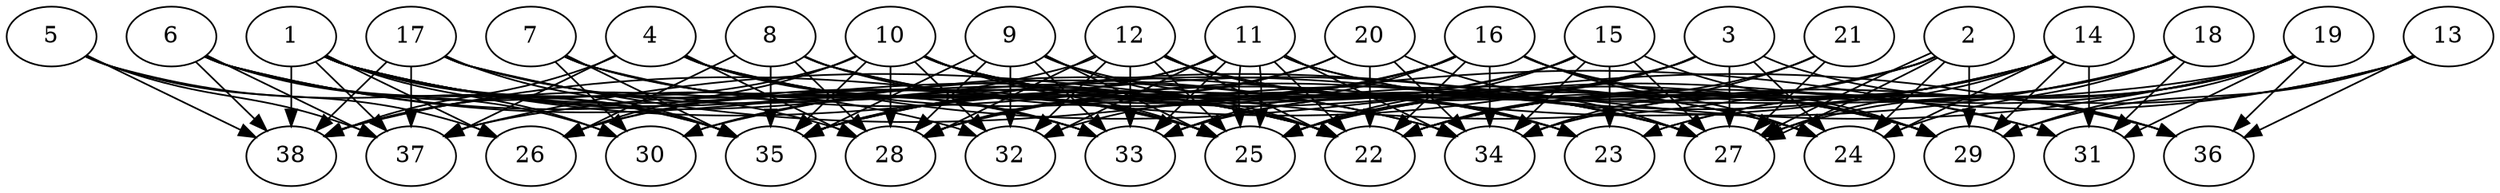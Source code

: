 // DAG (tier=3-complex, mode=data, n=38, ccr=0.501, fat=0.873, density=0.673, regular=0.254, jump=0.349, mindata=4194304, maxdata=33554432)
// DAG automatically generated by daggen at Sun Aug 24 16:33:35 2025
// /home/ermia/Project/Environments/daggen/bin/daggen --dot --ccr 0.501 --fat 0.873 --regular 0.254 --density 0.673 --jump 0.349 --mindata 4194304 --maxdata 33554432 -n 38 
digraph G {
  1 [size="2069591217544364032000", alpha="0.04", expect_size="1034795608772182016000"]
  1 -> 22 [size ="1299211039539200"]
  1 -> 25 [size ="1299211039539200"]
  1 -> 26 [size ="1299211039539200"]
  1 -> 27 [size ="1299211039539200"]
  1 -> 28 [size ="1299211039539200"]
  1 -> 30 [size ="1299211039539200"]
  1 -> 34 [size ="1299211039539200"]
  1 -> 35 [size ="1299211039539200"]
  1 -> 37 [size ="1299211039539200"]
  1 -> 38 [size ="1299211039539200"]
  2 [size="1281016543068955869184", alpha="0.07", expect_size="640508271534477934592"]
  2 -> 22 [size ="943611327807488"]
  2 -> 24 [size ="943611327807488"]
  2 -> 27 [size ="943611327807488"]
  2 -> 27 [size ="943611327807488"]
  2 -> 29 [size ="943611327807488"]
  2 -> 33 [size ="943611327807488"]
  2 -> 37 [size ="943611327807488"]
  3 [size="153549690156161088", alpha="0.18", expect_size="76774845078080544"]
  3 -> 24 [size ="2696209206607872"]
  3 -> 25 [size ="2696209206607872"]
  3 -> 27 [size ="2696209206607872"]
  3 -> 33 [size ="2696209206607872"]
  3 -> 36 [size ="2696209206607872"]
  3 -> 38 [size ="2696209206607872"]
  4 [size="82757089033694544", alpha="0.02", expect_size="41378544516847272"]
  4 -> 25 [size ="1355130129612800"]
  4 -> 27 [size ="1355130129612800"]
  4 -> 28 [size ="1355130129612800"]
  4 -> 33 [size ="1355130129612800"]
  4 -> 36 [size ="1355130129612800"]
  4 -> 37 [size ="1355130129612800"]
  4 -> 38 [size ="1355130129612800"]
  5 [size="23066348054772232192", alpha="0.18", expect_size="11533174027386116096"]
  5 -> 26 [size ="7601172756037632"]
  5 -> 35 [size ="7601172756037632"]
  5 -> 37 [size ="7601172756037632"]
  5 -> 38 [size ="7601172756037632"]
  6 [size="113195597634392293376", alpha="0.03", expect_size="56597798817196146688"]
  6 -> 22 [size ="187201652523008"]
  6 -> 30 [size ="187201652523008"]
  6 -> 32 [size ="187201652523008"]
  6 -> 34 [size ="187201652523008"]
  6 -> 35 [size ="187201652523008"]
  6 -> 37 [size ="187201652523008"]
  6 -> 38 [size ="187201652523008"]
  7 [size="4777923169347864363008", alpha="0.10", expect_size="2388961584673932181504"]
  7 -> 23 [size ="2269426359468032"]
  7 -> 25 [size ="2269426359468032"]
  7 -> 30 [size ="2269426359468032"]
  7 -> 33 [size ="2269426359468032"]
  7 -> 35 [size ="2269426359468032"]
  8 [size="24818956923252436992", alpha="0.05", expect_size="12409478461626218496"]
  8 -> 23 [size ="8469030222430208"]
  8 -> 24 [size ="8469030222430208"]
  8 -> 25 [size ="8469030222430208"]
  8 -> 26 [size ="8469030222430208"]
  8 -> 28 [size ="8469030222430208"]
  8 -> 35 [size ="8469030222430208"]
  9 [size="464170100389986880", alpha="0.03", expect_size="232085050194993440"]
  9 -> 22 [size ="7792249140150272"]
  9 -> 25 [size ="7792249140150272"]
  9 -> 27 [size ="7792249140150272"]
  9 -> 28 [size ="7792249140150272"]
  9 -> 32 [size ="7792249140150272"]
  9 -> 33 [size ="7792249140150272"]
  9 -> 35 [size ="7792249140150272"]
  10 [size="49010049530700976", alpha="0.15", expect_size="24505024765350488"]
  10 -> 22 [size ="1240182552526848"]
  10 -> 24 [size ="1240182552526848"]
  10 -> 25 [size ="1240182552526848"]
  10 -> 26 [size ="1240182552526848"]
  10 -> 27 [size ="1240182552526848"]
  10 -> 28 [size ="1240182552526848"]
  10 -> 29 [size ="1240182552526848"]
  10 -> 32 [size ="1240182552526848"]
  10 -> 35 [size ="1240182552526848"]
  10 -> 38 [size ="1240182552526848"]
  11 [size="142807910241073936", alpha="0.15", expect_size="71403955120536968"]
  11 -> 22 [size ="2317974799122432"]
  11 -> 25 [size ="2317974799122432"]
  11 -> 25 [size ="2317974799122432"]
  11 -> 26 [size ="2317974799122432"]
  11 -> 29 [size ="2317974799122432"]
  11 -> 30 [size ="2317974799122432"]
  11 -> 31 [size ="2317974799122432"]
  11 -> 32 [size ="2317974799122432"]
  11 -> 33 [size ="2317974799122432"]
  11 -> 34 [size ="2317974799122432"]
  12 [size="23123397412823687168", alpha="0.16", expect_size="11561698706411843584"]
  12 -> 22 [size ="7571405319176192"]
  12 -> 23 [size ="7571405319176192"]
  12 -> 25 [size ="7571405319176192"]
  12 -> 28 [size ="7571405319176192"]
  12 -> 29 [size ="7571405319176192"]
  12 -> 32 [size ="7571405319176192"]
  12 -> 33 [size ="7571405319176192"]
  12 -> 38 [size ="7571405319176192"]
  13 [size="415828960494220096", alpha="0.18", expect_size="207914480247110048"]
  13 -> 25 [size ="7493982426759168"]
  13 -> 29 [size ="7493982426759168"]
  13 -> 34 [size ="7493982426759168"]
  13 -> 36 [size ="7493982426759168"]
  14 [size="14284311408733741056", alpha="0.06", expect_size="7142155704366870528"]
  14 -> 24 [size ="6911538682134528"]
  14 -> 25 [size ="6911538682134528"]
  14 -> 27 [size ="6911538682134528"]
  14 -> 28 [size ="6911538682134528"]
  14 -> 29 [size ="6911538682134528"]
  14 -> 30 [size ="6911538682134528"]
  14 -> 31 [size ="6911538682134528"]
  14 -> 34 [size ="6911538682134528"]
  15 [size="139103391693891488", alpha="0.11", expect_size="69551695846945744"]
  15 -> 23 [size ="3748156252618752"]
  15 -> 25 [size ="3748156252618752"]
  15 -> 27 [size ="3748156252618752"]
  15 -> 29 [size ="3748156252618752"]
  15 -> 32 [size ="3748156252618752"]
  15 -> 34 [size ="3748156252618752"]
  15 -> 35 [size ="3748156252618752"]
  16 [size="119795880178735312", alpha="0.07", expect_size="59897940089367656"]
  16 -> 22 [size ="2227402126131200"]
  16 -> 24 [size ="2227402126131200"]
  16 -> 26 [size ="2227402126131200"]
  16 -> 28 [size ="2227402126131200"]
  16 -> 29 [size ="2227402126131200"]
  16 -> 33 [size ="2227402126131200"]
  16 -> 34 [size ="2227402126131200"]
  16 -> 35 [size ="2227402126131200"]
  16 -> 36 [size ="2227402126131200"]
  17 [size="132132603431802736", alpha="0.00", expect_size="66066301715901368"]
  17 -> 22 [size ="5355465932275712"]
  17 -> 31 [size ="5355465932275712"]
  17 -> 33 [size ="5355465932275712"]
  17 -> 35 [size ="5355465932275712"]
  17 -> 37 [size ="5355465932275712"]
  17 -> 38 [size ="5355465932275712"]
  18 [size="21618423794021285888", alpha="0.06", expect_size="10809211897010642944"]
  18 -> 22 [size ="6942876382527488"]
  18 -> 23 [size ="6942876382527488"]
  18 -> 24 [size ="6942876382527488"]
  18 -> 31 [size ="6942876382527488"]
  18 -> 35 [size ="6942876382527488"]
  19 [size="13595328115545638912", alpha="0.17", expect_size="6797664057772819456"]
  19 -> 22 [size ="8010045228843008"]
  19 -> 23 [size ="8010045228843008"]
  19 -> 27 [size ="8010045228843008"]
  19 -> 29 [size ="8010045228843008"]
  19 -> 31 [size ="8010045228843008"]
  19 -> 35 [size ="8010045228843008"]
  19 -> 36 [size ="8010045228843008"]
  19 -> 37 [size ="8010045228843008"]
  20 [size="4482696508169248571392", alpha="0.06", expect_size="2241348254084624285696"]
  20 -> 22 [size ="2174951339589632"]
  20 -> 27 [size ="2174951339589632"]
  20 -> 28 [size ="2174951339589632"]
  20 -> 34 [size ="2174951339589632"]
  20 -> 35 [size ="2174951339589632"]
  21 [size="137435924184479568", alpha="0.11", expect_size="68717962092239784"]
  21 -> 22 [size ="4897288174436352"]
  21 -> 27 [size ="4897288174436352"]
  21 -> 34 [size ="4897288174436352"]
  22 [size="33874949323780373086208", alpha="0.11", expect_size="16937474661890186543104"]
  23 [size="281687975829171584", alpha="0.05", expect_size="140843987914585792"]
  24 [size="5084018785910901440512", alpha="0.04", expect_size="2542009392955450720256"]
  25 [size="1283917504134047072256", alpha="0.02", expect_size="641958752067023536128"]
  26 [size="255284121050284032000", alpha="0.00", expect_size="127642060525142016000"]
  27 [size="5262271233229213138944", alpha="0.17", expect_size="2631135616614606569472"]
  28 [size="1808513536233578692608", alpha="0.19", expect_size="904256768116789346304"]
  29 [size="25388459518626409480192", alpha="0.16", expect_size="12694229759313204740096"]
  30 [size="156008055048853664", alpha="0.11", expect_size="78004027524426832"]
  31 [size="78027020602397687808", alpha="0.09", expect_size="39013510301198843904"]
  32 [size="4369247420857450496000", alpha="0.13", expect_size="2184623710428725248000"]
  33 [size="8109129552290094080", alpha="0.12", expect_size="4054564776145047040"]
  34 [size="22022522489144143249408", alpha="0.05", expect_size="11011261244572071624704"]
  35 [size="7876227858031443968000", alpha="0.16", expect_size="3938113929015721984000"]
  36 [size="10658245720545173504", alpha="0.16", expect_size="5329122860272586752"]
  37 [size="6746948503876549632", alpha="0.10", expect_size="3373474251938274816"]
  38 [size="14435300800587469160448", alpha="0.14", expect_size="7217650400293734580224"]
}